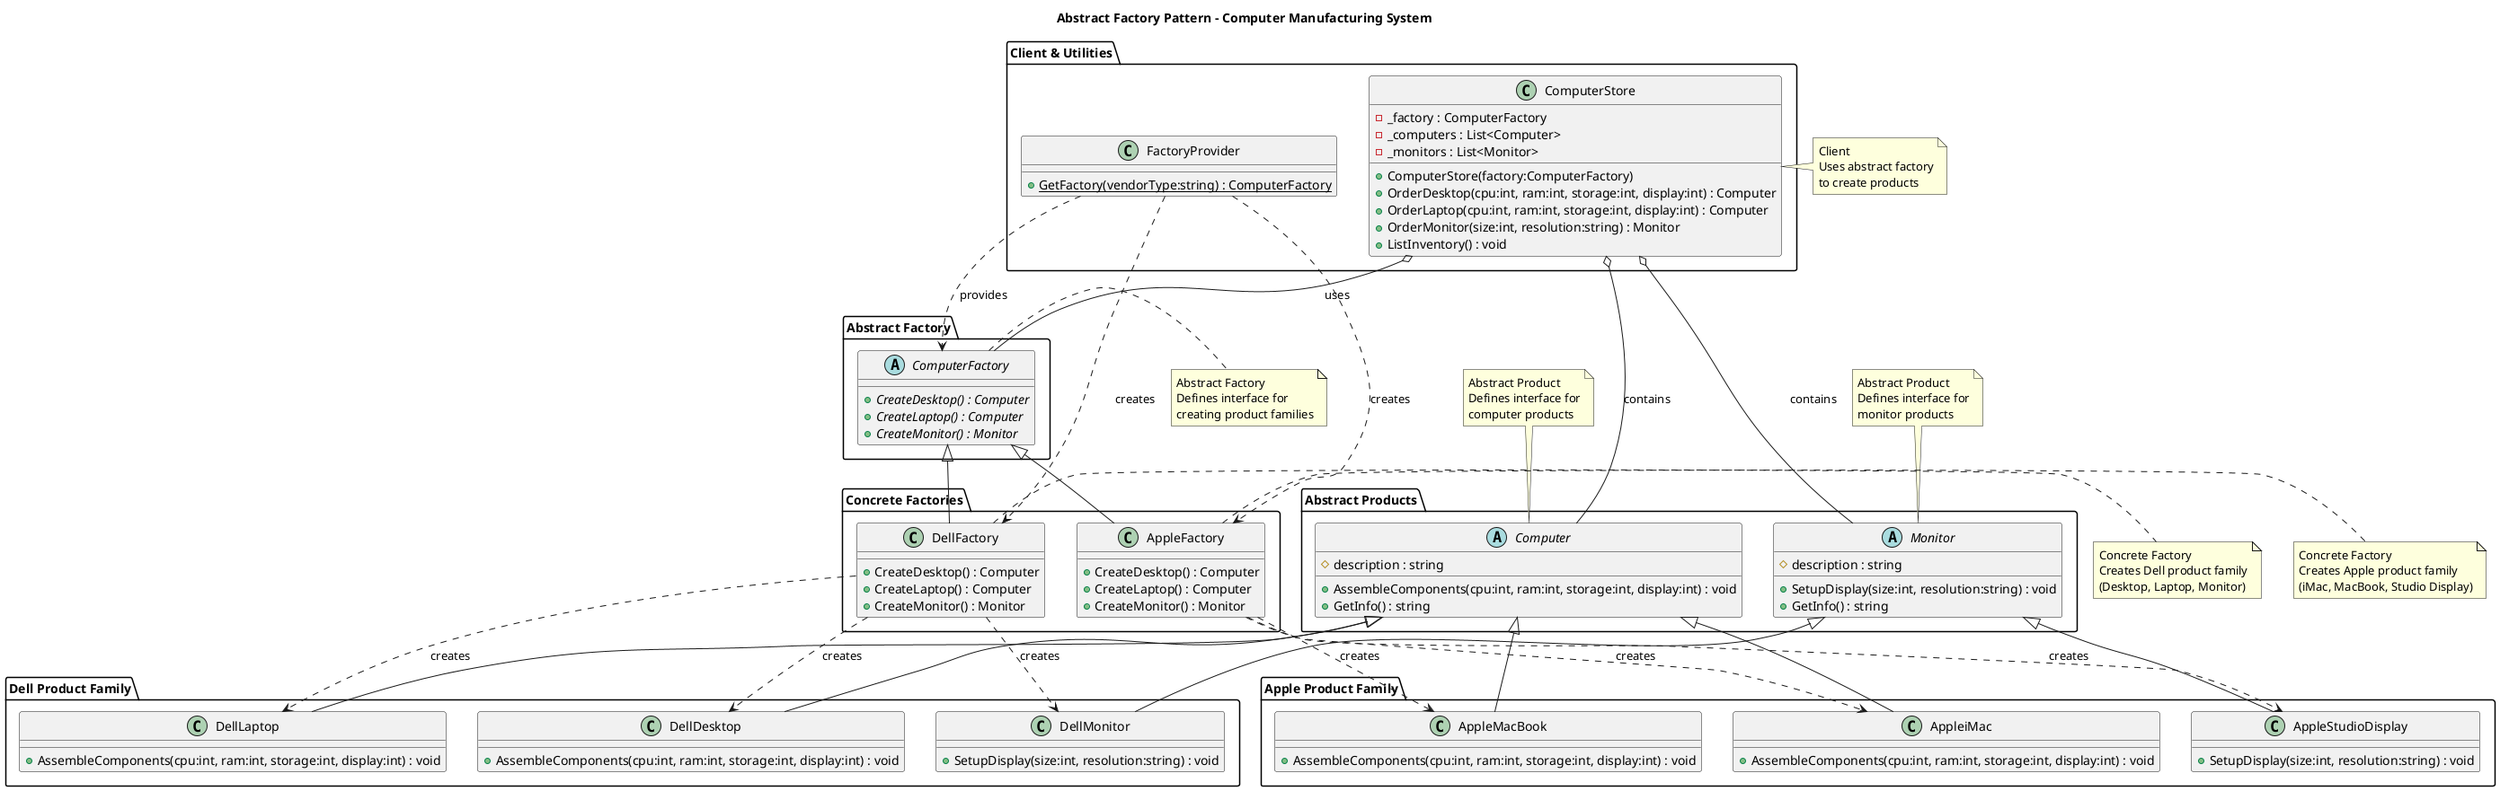 @startuml AbstractFactoryClassDiagram
!define RECTANGLE class

title Abstract Factory Pattern - Computer Manufacturing System

package "Abstract Products" {
    abstract class Computer {
        # description : string
        + AssembleComponents(cpu:int, ram:int, storage:int, display:int) : void
        + GetInfo() : string
    }
    
    abstract class Monitor {
        # description : string
        + SetupDisplay(size:int, resolution:string) : void
        + GetInfo() : string
    }
}

package "Dell Product Family" {
    class DellDesktop {
        + AssembleComponents(cpu:int, ram:int, storage:int, display:int) : void
    }
    
    class DellLaptop {
        + AssembleComponents(cpu:int, ram:int, storage:int, display:int) : void
    }
    
    class DellMonitor {
        + SetupDisplay(size:int, resolution:string) : void
    }
}

package "Apple Product Family" {
    class AppleiMac {
        + AssembleComponents(cpu:int, ram:int, storage:int, display:int) : void
    }
    
    class AppleMacBook {
        + AssembleComponents(cpu:int, ram:int, storage:int, display:int) : void
    }
    
    class AppleStudioDisplay {
        + SetupDisplay(size:int, resolution:string) : void
    }
}

package "Abstract Factory" {
    abstract class ComputerFactory {
        + CreateDesktop() : Computer {abstract}
        + CreateLaptop() : Computer {abstract}
        + CreateMonitor() : Monitor {abstract}
    }
}

package "Concrete Factories" {
    class DellFactory {
        + CreateDesktop() : Computer
        + CreateLaptop() : Computer
        + CreateMonitor() : Monitor
    }
    
    class AppleFactory {
        + CreateDesktop() : Computer
        + CreateLaptop() : Computer
        + CreateMonitor() : Monitor
    }
}

package "Client & Utilities" {
    class ComputerStore {
        - _factory : ComputerFactory
        - _computers : List<Computer>
        - _monitors : List<Monitor>
        + ComputerStore(factory:ComputerFactory)
        + OrderDesktop(cpu:int, ram:int, storage:int, display:int) : Computer
        + OrderLaptop(cpu:int, ram:int, storage:int, display:int) : Computer
        + OrderMonitor(size:int, resolution:string) : Monitor
        + ListInventory() : void
    }
    
    class FactoryProvider {
        + {static} GetFactory(vendorType:string) : ComputerFactory
    }
}

' Inheritance relationships
Computer <|-- DellDesktop
Computer <|-- DellLaptop
Computer <|-- AppleiMac
Computer <|-- AppleMacBook

Monitor <|-- DellMonitor
Monitor <|-- AppleStudioDisplay

ComputerFactory <|-- DellFactory
ComputerFactory <|-- AppleFactory

' Factory creation relationships
DellFactory ..> DellDesktop : creates
DellFactory ..> DellLaptop : creates
DellFactory ..> DellMonitor : creates

AppleFactory ..> AppleiMac : creates
AppleFactory ..> AppleMacBook : creates
AppleFactory ..> AppleStudioDisplay : creates

' Client relationships
ComputerStore o-- ComputerFactory : uses
ComputerStore o-- Computer : contains
ComputerStore o-- Monitor : contains

FactoryProvider ..> ComputerFactory : provides
FactoryProvider ..> DellFactory : creates
FactoryProvider ..> AppleFactory : creates

' Notes
note right of ComputerFactory : Abstract Factory\nDefines interface for\ncreating product families

note right of DellFactory : Concrete Factory\nCreates Dell product family\n(Desktop, Laptop, Monitor)

note right of AppleFactory : Concrete Factory\nCreates Apple product family\n(iMac, MacBook, Studio Display)

note right of ComputerStore : Client\nUses abstract factory\nto create products

note top of Computer : Abstract Product\nDefines interface for\ncomputer products

note top of Monitor : Abstract Product\nDefines interface for\nmonitor products

@enduml
